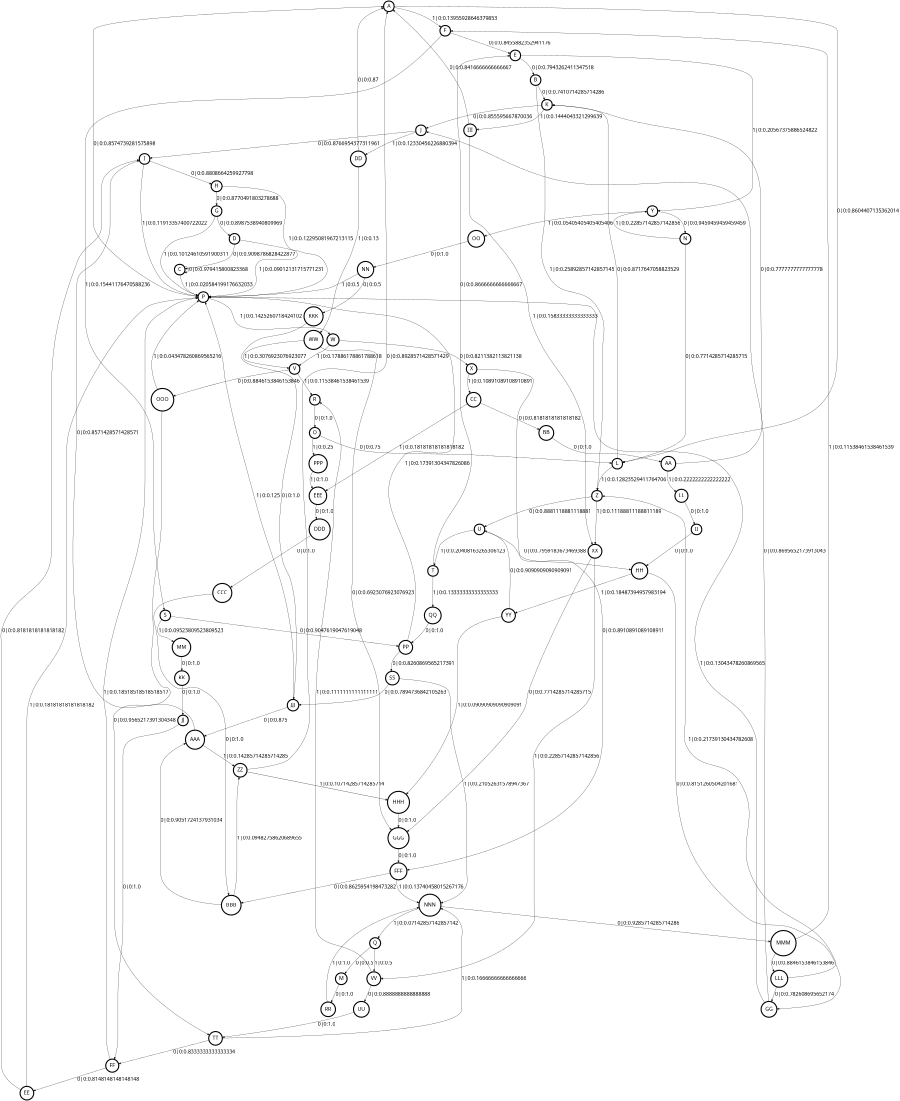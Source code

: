digraph  {
size = "6,8.5";
ratio = "fill";
node
[shape = circle];
node [fontsize = 24];
node [penwidth = 5];
edge [fontsize = 24];
node [fontname = "CMU Serif Roman"];
graph [fontname = "CMU Serif Roman"];
edge [fontname = "CMU Serif Roman"];
A -> F [label = "1|0:0.13955928646379853\l"];
A -> L [label = "0|0:0.8604407135362014\l"];
B -> K [label = "0|0:0.7410714285714286\l"];
B -> Z [label = "1|0:0.25892857142857145\l"];
C -> C [label = "0|0:0.979415800823368\l"];
C -> P [label = "1|0:0.020584199176632033\l"];
D -> C [label = "0|0:0.9098786828422877\l"];
D -> P [label = "1|0:0.09012131715771231\l"];
E -> B [label = "0|0:0.7943262411347518\l"];
E -> Y [label = "1|0:0.20567375886524822\l"];
F -> E [label = "0|0:0.8455882352941176\l"];
F -> S [label = "1|0:0.15441176470588236\l"];
G -> D [label = "0|0:0.8987538940809969\l"];
G -> P [label = "1|0:0.10124610591900311\l"];
H -> G [label = "0|0:0.8770491803278688\l"];
H -> P [label = "1|0:0.12295081967213115\l"];
I -> H [label = "0|0:0.8808664259927798\l"];
I -> P [label = "1|0:0.11913357400722022\l"];
J -> I [label = "0|0:0.8766954377311961\l"];
J -> DD [label = "1|0:0.12330456226880394\l"];
K -> J [label = "0|0:0.855595667870036\l"];
K -> III [label = "1|0:0.1444043321299639\l"];
L -> K [label = "0|0:0.8717647058823529\l"];
L -> Z [label = "1|0:0.12823529411764706\l"];
M -> RR [label = "0|0:1.0\l"];
N -> L [label = "0|0:0.7714285714285715\l"];
N -> Y [label = "1|0:0.22857142857142856\l"];
O -> L [label = "0|0:0.75\l"];
O -> PPP [label = "1|0:0.25\l"];
P -> A [label = "0|0:0.8574739281575898\l"];
P -> W [label = "1|0:0.1425260718424102\l"];
Q -> M [label = "0|0:0.5\l"];
Q -> VV [label = "1|0:0.5\l"];
R -> O [label = "0|0:1.0\l"];
S -> MM [label = "1|0:0.09523809523809523\l"];
S -> PP [label = "0|0:0.9047619047619048\l"];
T -> E [label = "0|0:0.8666666666666667\l"];
T -> QQ [label = "1|0:0.13333333333333333\l"];
U -> T [label = "1|0:0.20408163265306123\l"];
U -> HH [label = "0|0:0.7959183673469388\l"];
V -> R [label = "1|0:0.11538461538461539\l"];
V -> OOO [label = "0|0:0.8846153846153846\l"];
W -> V [label = "1|0:0.17886178861788618\l"];
W -> X [label = "0|0:0.8211382113821138\l"];
X -> CC [label = "1|0:0.10891089108910891\l"];
X -> FFF [label = "0|0:0.8910891089108911\l"];
Y -> N [label = "0|0:0.9459459459459459\l"];
Y -> OO [label = "1|0:0.05405405405405406\l"];
Z -> U [label = "0|0:0.8881118881118881\l"];
Z -> XX [label = "1|0:0.11188811188811189\l"];
AA -> K [label = "0|0:0.7777777777777778\l"];
AA -> LL [label = "1|0:0.2222222222222222\l"];
BB -> AA [label = "0|0:1.0\l"];
CC -> BB [label = "0|0:0.8181818181818182\l"];
CC -> EEE [label = "1|0:0.18181818181818182\l"];
DD -> A [label = "0|0:0.87\l"];
DD -> WW [label = "1|0:0.13\l"];
EE -> I [label = "0|0:0.8181818181818182\l"];
EE -> P [label = "1|0:0.18181818181818182\l"];
FF -> P [label = "1|0:0.18518518518518517\l"];
FF -> EE [label = "0|0:0.8148148148148148\l"];
GG -> J [label = "0|0:0.8695652173913043\l"];
GG -> P [label = "1|0:0.13043478260869565\l"];
HH -> GG [label = "0|0:0.8151260504201681\l"];
HH -> YY [label = "1|0:0.18487394957983194\l"];
II -> HH [label = "0|0:1.0\l"];
JJ -> FF [label = "0|0:1.0\l"];
KK -> JJ [label = "0|0:1.0\l"];
LL -> II [label = "0|0:1.0\l"];
MM -> KK [label = "0|0:1.0\l"];
NN -> P [label = "1|0:0.5\l"];
NN -> KKK [label = "0|0:0.5\l"];
OO -> NN [label = "0|0:1.0\l"];
PP -> P [label = "1|0:0.17391304347826086\l"];
PP -> SS [label = "0|0:0.8260869565217391\l"];
QQ -> PP [label = "0|0:1.0\l"];
RR -> NNN [label = "1|0:1.0\l"];
SS -> JJJ [label = "0|0:0.7894736842105263\l"];
SS -> NNN [label = "1|0:0.21052631578947367\l"];
TT -> FF [label = "0|0:0.8333333333333334\l"];
TT -> NNN [label = "1|0:0.16666666666666666\l"];
UU -> TT [label = "0|0:1.0\l"];
VV -> R [label = "1|0:0.1111111111111111\l"];
VV -> UU [label = "0|0:0.8888888888888888\l"];
WW -> V [label = "1|0:0.3076923076923077\l"];
WW -> GGG [label = "0|0:0.6923076923076923\l"];
XX -> VV [label = "1|0:0.22857142857142856\l"];
XX -> GGG [label = "0|0:0.7714285714285715\l"];
YY -> U [label = "0|0:0.9090909090909091\l"];
YY -> HHH [label = "1|0:0.09090909090909091\l"];
ZZ -> A [label = "0|0:0.8928571428571429\l"];
ZZ -> HHH [label = "1|0:0.10714285714285714\l"];
AAA -> I [label = "0|0:0.8571428571428571\l"];
AAA -> ZZ [label = "1|0:0.14285714285714285\l"];
BBB -> ZZ [label = "1|0:0.09482758620689655\l"];
BBB -> AAA [label = "0|0:0.9051724137931034\l"];
CCC -> BBB [label = "0|0:1.0\l"];
DDD -> CCC [label = "0|0:1.0\l"];
EEE -> DDD [label = "0|0:1.0\l"];
FFF -> BBB [label = "0|0:0.8625954198473282\l"];
FFF -> NNN [label = "1|0:0.13740458015267176\l"];
GGG -> FFF [label = "0|0:1.0\l"];
HHH -> GGG [label = "0|0:1.0\l"];
III -> A [label = "0|0:0.8416666666666667\l"];
III -> XX [label = "1|0:0.15833333333333333\l"];
JJJ -> P [label = "1|0:0.125\l"];
JJJ -> AAA [label = "0|0:0.875\l"];
KKK -> JJJ [label = "0|0:1.0\l"];
LLL -> Z [label = "1|0:0.21739130434782608\l"];
LLL -> GG [label = "0|0:0.782608695652174\l"];
MMM -> F [label = "1|0:0.11538461538461539\l"];
MMM -> LLL [label = "0|0:0.8846153846153846\l"];
NNN -> Q [label = "1|0:0.07142857142857142\l"];
NNN -> MMM [label = "0|0:0.9285714285714286\l"];
OOO -> P [label = "1|0:0.043478260869565216\l"];
OOO -> TT [label = "0|0:0.9565217391304348\l"];
PPP -> EEE [label = "1|0:1.0\l"];
}